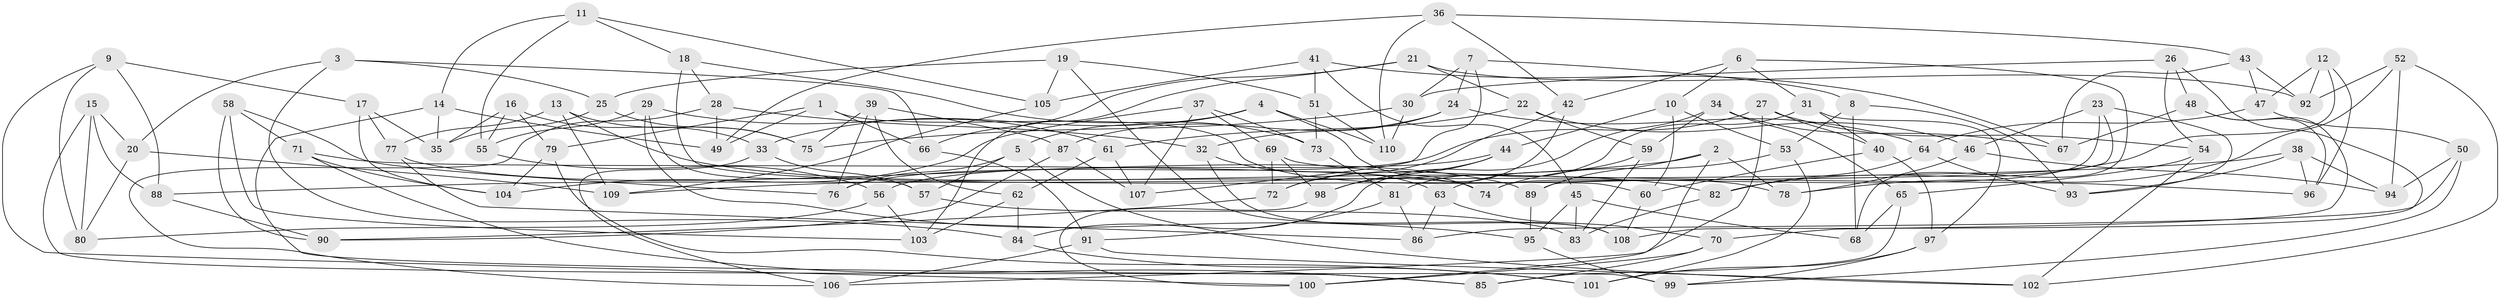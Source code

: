// Generated by graph-tools (version 1.1) at 2025/16/03/09/25 04:16:25]
// undirected, 110 vertices, 220 edges
graph export_dot {
graph [start="1"]
  node [color=gray90,style=filled];
  1;
  2;
  3;
  4;
  5;
  6;
  7;
  8;
  9;
  10;
  11;
  12;
  13;
  14;
  15;
  16;
  17;
  18;
  19;
  20;
  21;
  22;
  23;
  24;
  25;
  26;
  27;
  28;
  29;
  30;
  31;
  32;
  33;
  34;
  35;
  36;
  37;
  38;
  39;
  40;
  41;
  42;
  43;
  44;
  45;
  46;
  47;
  48;
  49;
  50;
  51;
  52;
  53;
  54;
  55;
  56;
  57;
  58;
  59;
  60;
  61;
  62;
  63;
  64;
  65;
  66;
  67;
  68;
  69;
  70;
  71;
  72;
  73;
  74;
  75;
  76;
  77;
  78;
  79;
  80;
  81;
  82;
  83;
  84;
  85;
  86;
  87;
  88;
  89;
  90;
  91;
  92;
  93;
  94;
  95;
  96;
  97;
  98;
  99;
  100;
  101;
  102;
  103;
  104;
  105;
  106;
  107;
  108;
  109;
  110;
  1 -- 79;
  1 -- 49;
  1 -- 78;
  1 -- 66;
  2 -- 78;
  2 -- 88;
  2 -- 89;
  2 -- 100;
  3 -- 84;
  3 -- 66;
  3 -- 20;
  3 -- 25;
  4 -- 74;
  4 -- 110;
  4 -- 5;
  4 -- 33;
  5 -- 76;
  5 -- 102;
  5 -- 57;
  6 -- 42;
  6 -- 68;
  6 -- 10;
  6 -- 31;
  7 -- 8;
  7 -- 24;
  7 -- 107;
  7 -- 30;
  8 -- 53;
  8 -- 93;
  8 -- 68;
  9 -- 100;
  9 -- 88;
  9 -- 17;
  9 -- 80;
  10 -- 60;
  10 -- 53;
  10 -- 44;
  11 -- 14;
  11 -- 55;
  11 -- 105;
  11 -- 18;
  12 -- 82;
  12 -- 96;
  12 -- 47;
  12 -- 92;
  13 -- 75;
  13 -- 82;
  13 -- 77;
  13 -- 109;
  14 -- 85;
  14 -- 35;
  14 -- 49;
  15 -- 99;
  15 -- 88;
  15 -- 20;
  15 -- 80;
  16 -- 79;
  16 -- 33;
  16 -- 55;
  16 -- 35;
  17 -- 77;
  17 -- 35;
  17 -- 104;
  18 -- 28;
  18 -- 73;
  18 -- 60;
  19 -- 25;
  19 -- 108;
  19 -- 51;
  19 -- 105;
  20 -- 80;
  20 -- 109;
  21 -- 103;
  21 -- 66;
  21 -- 92;
  21 -- 22;
  22 -- 59;
  22 -- 61;
  22 -- 46;
  23 -- 93;
  23 -- 74;
  23 -- 46;
  23 -- 89;
  24 -- 64;
  24 -- 87;
  24 -- 32;
  25 -- 35;
  25 -- 75;
  26 -- 54;
  26 -- 108;
  26 -- 48;
  26 -- 30;
  27 -- 40;
  27 -- 76;
  27 -- 54;
  27 -- 106;
  28 -- 106;
  28 -- 32;
  28 -- 49;
  29 -- 61;
  29 -- 95;
  29 -- 55;
  29 -- 57;
  30 -- 110;
  30 -- 75;
  31 -- 81;
  31 -- 97;
  31 -- 40;
  32 -- 63;
  32 -- 108;
  33 -- 57;
  33 -- 106;
  34 -- 59;
  34 -- 65;
  34 -- 84;
  34 -- 67;
  36 -- 43;
  36 -- 49;
  36 -- 110;
  36 -- 42;
  37 -- 107;
  37 -- 104;
  37 -- 69;
  37 -- 73;
  38 -- 93;
  38 -- 96;
  38 -- 109;
  38 -- 94;
  39 -- 76;
  39 -- 75;
  39 -- 87;
  39 -- 62;
  40 -- 97;
  40 -- 60;
  41 -- 51;
  41 -- 105;
  41 -- 67;
  41 -- 45;
  42 -- 98;
  42 -- 72;
  43 -- 67;
  43 -- 47;
  43 -- 92;
  44 -- 72;
  44 -- 56;
  44 -- 98;
  45 -- 68;
  45 -- 83;
  45 -- 95;
  46 -- 94;
  46 -- 78;
  47 -- 64;
  47 -- 50;
  48 -- 67;
  48 -- 96;
  48 -- 70;
  50 -- 86;
  50 -- 99;
  50 -- 94;
  51 -- 110;
  51 -- 73;
  52 -- 94;
  52 -- 92;
  52 -- 78;
  52 -- 102;
  53 -- 74;
  53 -- 101;
  54 -- 102;
  54 -- 65;
  55 -- 56;
  56 -- 103;
  56 -- 80;
  57 -- 83;
  58 -- 90;
  58 -- 76;
  58 -- 71;
  58 -- 103;
  59 -- 83;
  59 -- 63;
  60 -- 108;
  61 -- 62;
  61 -- 107;
  62 -- 103;
  62 -- 84;
  63 -- 86;
  63 -- 70;
  64 -- 82;
  64 -- 93;
  65 -- 68;
  65 -- 85;
  66 -- 91;
  69 -- 72;
  69 -- 96;
  69 -- 98;
  70 -- 100;
  70 -- 85;
  71 -- 74;
  71 -- 104;
  71 -- 85;
  72 -- 90;
  73 -- 81;
  77 -- 89;
  77 -- 86;
  79 -- 101;
  79 -- 104;
  81 -- 91;
  81 -- 86;
  82 -- 83;
  84 -- 101;
  87 -- 107;
  87 -- 90;
  88 -- 90;
  89 -- 95;
  91 -- 102;
  91 -- 106;
  95 -- 99;
  97 -- 101;
  97 -- 99;
  98 -- 100;
  105 -- 109;
}

